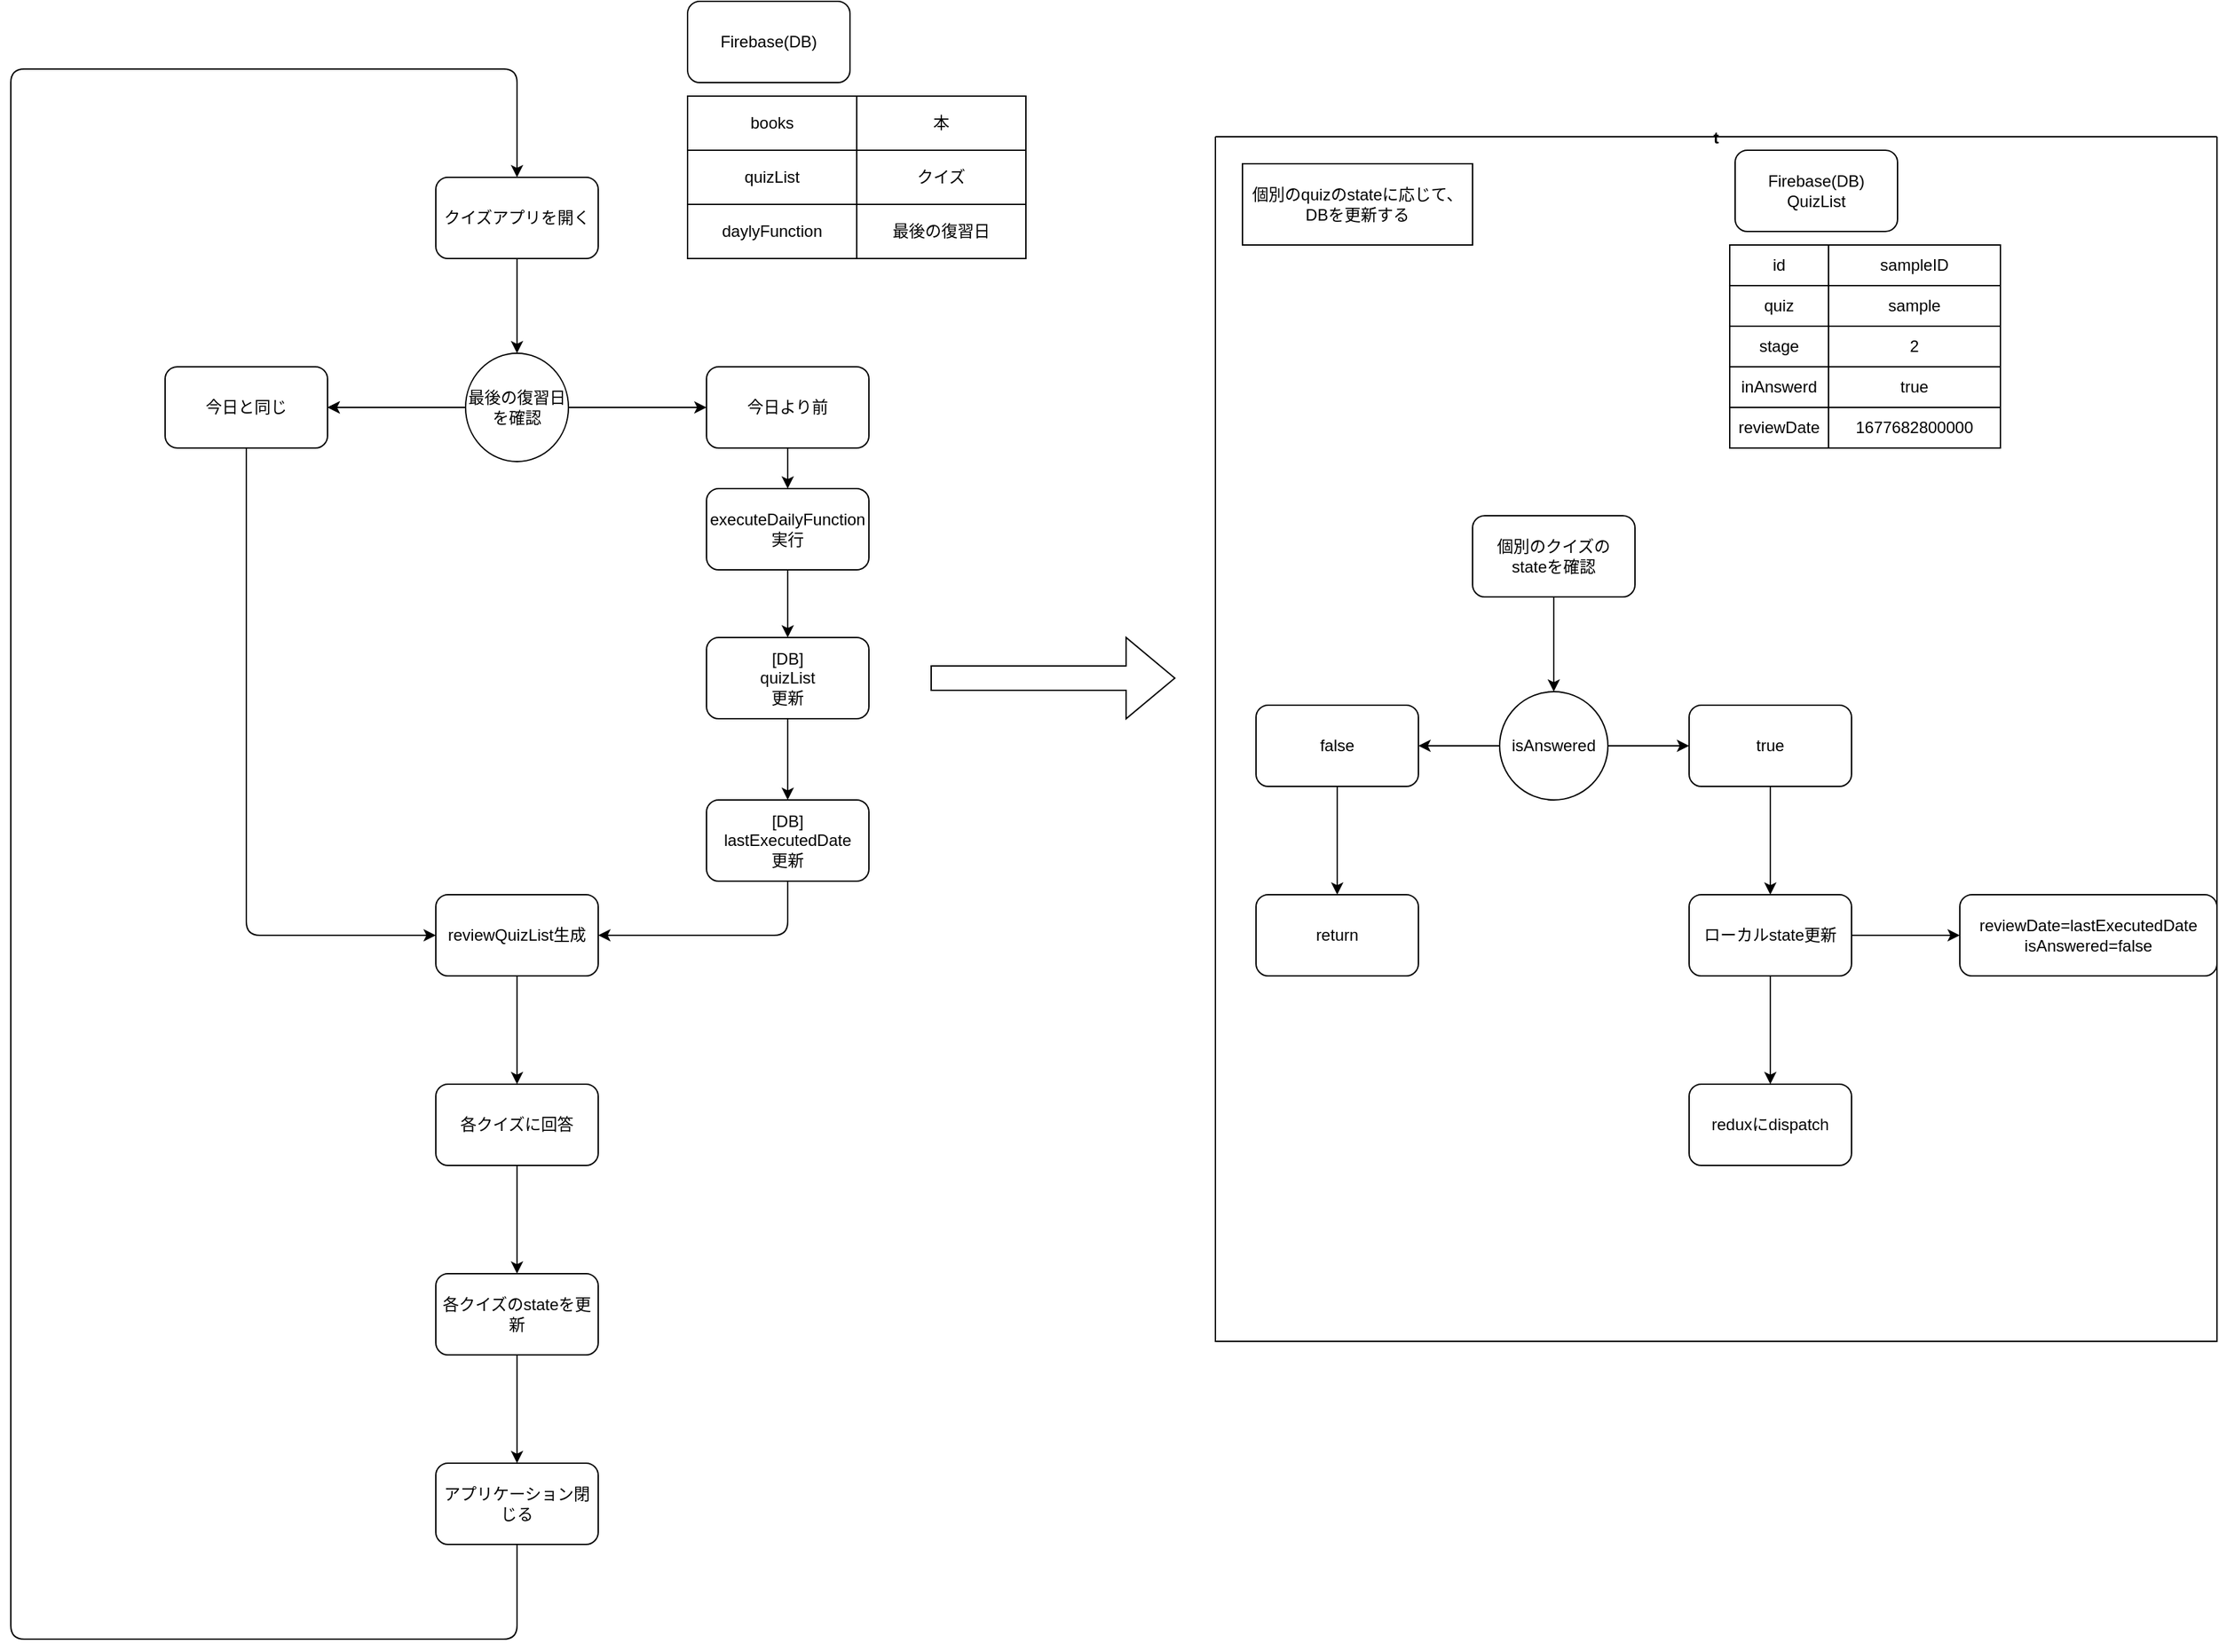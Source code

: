 <mxfile>
    <diagram id="jcHLiNtcQrnJZIC3Teq0" name="ページ1">
        <mxGraphModel dx="1824" dy="2127" grid="1" gridSize="10" guides="1" tooltips="1" connect="1" arrows="1" fold="1" page="1" pageScale="1" pageWidth="827" pageHeight="1169" math="0" shadow="0">
            <root>
                <mxCell id="0"/>
                <mxCell id="1" parent="0"/>
                <mxCell id="21" value="" style="edgeStyle=none;html=1;entryX=0.5;entryY=0;entryDx=0;entryDy=0;" edge="1" parent="1" source="5" target="32">
                    <mxGeometry relative="1" as="geometry">
                        <mxPoint x="420" y="180" as="targetPoint"/>
                    </mxGeometry>
                </mxCell>
                <mxCell id="5" value="クイズアプリを開く" style="rounded=1;whiteSpace=wrap;html=1;" vertex="1" parent="1">
                    <mxGeometry x="354" y="40" width="120" height="60" as="geometry"/>
                </mxCell>
                <mxCell id="23" value="" style="edgeStyle=none;html=1;" edge="1" parent="1" target="22">
                    <mxGeometry relative="1" as="geometry">
                        <mxPoint x="354" y="210" as="sourcePoint"/>
                    </mxGeometry>
                </mxCell>
                <mxCell id="25" value="" style="edgeStyle=none;html=1;exitX=1;exitY=0.5;exitDx=0;exitDy=0;" edge="1" parent="1" source="32" target="24">
                    <mxGeometry relative="1" as="geometry">
                        <mxPoint x="474" y="210" as="sourcePoint"/>
                    </mxGeometry>
                </mxCell>
                <mxCell id="31" value="" style="edgeStyle=none;html=1;exitX=0;exitY=0.5;exitDx=0;exitDy=0;" edge="1" parent="1" source="32" target="22">
                    <mxGeometry relative="1" as="geometry">
                        <mxPoint x="354" y="210" as="sourcePoint"/>
                    </mxGeometry>
                </mxCell>
                <mxCell id="27" value="" style="edgeStyle=none;html=1;" edge="1" parent="1" source="22" target="26">
                    <mxGeometry relative="1" as="geometry">
                        <Array as="points">
                            <mxPoint x="214" y="600"/>
                        </Array>
                    </mxGeometry>
                </mxCell>
                <mxCell id="22" value="今日と同じ" style="whiteSpace=wrap;html=1;rounded=1;" vertex="1" parent="1">
                    <mxGeometry x="154" y="180" width="120" height="60" as="geometry"/>
                </mxCell>
                <mxCell id="96" value="" style="edgeStyle=none;html=1;" edge="1" parent="1" source="24" target="95">
                    <mxGeometry relative="1" as="geometry"/>
                </mxCell>
                <mxCell id="24" value="今日より前" style="whiteSpace=wrap;html=1;rounded=1;" vertex="1" parent="1">
                    <mxGeometry x="554" y="180" width="120" height="60" as="geometry"/>
                </mxCell>
                <mxCell id="109" value="" style="edgeStyle=none;html=1;" edge="1" parent="1" source="26" target="108">
                    <mxGeometry relative="1" as="geometry"/>
                </mxCell>
                <mxCell id="26" value="reviewQuizList生成" style="whiteSpace=wrap;html=1;rounded=1;" vertex="1" parent="1">
                    <mxGeometry x="354" y="570" width="120" height="60" as="geometry"/>
                </mxCell>
                <mxCell id="85" value="" style="edgeStyle=none;html=1;" edge="1" parent="1" source="28" target="84">
                    <mxGeometry relative="1" as="geometry"/>
                </mxCell>
                <mxCell id="28" value="個別のクイズの&lt;br&gt;stateを確認" style="whiteSpace=wrap;html=1;rounded=1;" vertex="1" parent="1">
                    <mxGeometry x="1120" y="290" width="120" height="60" as="geometry"/>
                </mxCell>
                <mxCell id="32" value="最後の復習日を確認" style="ellipse;whiteSpace=wrap;html=1;glass=0;" vertex="1" parent="1">
                    <mxGeometry x="376" y="170" width="76" height="80" as="geometry"/>
                </mxCell>
                <mxCell id="87" value="" style="edgeStyle=none;html=1;" edge="1" parent="1" source="84" target="86">
                    <mxGeometry relative="1" as="geometry"/>
                </mxCell>
                <mxCell id="92" value="" style="edgeStyle=none;html=1;" edge="1" parent="1" source="84" target="91">
                    <mxGeometry relative="1" as="geometry"/>
                </mxCell>
                <mxCell id="84" value="isAnswered" style="ellipse;whiteSpace=wrap;html=1;rounded=1;" vertex="1" parent="1">
                    <mxGeometry x="1140" y="420" width="80" height="80" as="geometry"/>
                </mxCell>
                <mxCell id="94" value="" style="edgeStyle=none;html=1;" edge="1" parent="1" source="86" target="93">
                    <mxGeometry relative="1" as="geometry"/>
                </mxCell>
                <mxCell id="86" value="false" style="whiteSpace=wrap;html=1;rounded=1;" vertex="1" parent="1">
                    <mxGeometry x="960" y="430" width="120" height="60" as="geometry"/>
                </mxCell>
                <mxCell id="119" value="" style="edgeStyle=none;html=1;" edge="1" parent="1" source="91" target="118">
                    <mxGeometry relative="1" as="geometry"/>
                </mxCell>
                <mxCell id="91" value="true" style="whiteSpace=wrap;html=1;rounded=1;" vertex="1" parent="1">
                    <mxGeometry x="1280" y="430" width="120" height="60" as="geometry"/>
                </mxCell>
                <mxCell id="93" value="return" style="whiteSpace=wrap;html=1;rounded=1;" vertex="1" parent="1">
                    <mxGeometry x="960" y="570" width="120" height="60" as="geometry"/>
                </mxCell>
                <mxCell id="106" value="" style="edgeStyle=none;html=1;" edge="1" parent="1" source="95" target="105">
                    <mxGeometry relative="1" as="geometry"/>
                </mxCell>
                <mxCell id="95" value="executeDailyFunction&lt;br&gt;実行" style="whiteSpace=wrap;html=1;rounded=1;" vertex="1" parent="1">
                    <mxGeometry x="554" y="270" width="120" height="60" as="geometry"/>
                </mxCell>
                <mxCell id="99" value="t" style="swimlane;startSize=0;glass=0;" vertex="1" parent="1">
                    <mxGeometry x="930" y="10" width="740" height="890" as="geometry"/>
                </mxCell>
                <mxCell id="104" value="個別のquizのstateに応じて、DBを更新する" style="whiteSpace=wrap;html=1;glass=0;" vertex="1" parent="99">
                    <mxGeometry x="20" y="20" width="170" height="60" as="geometry"/>
                </mxCell>
                <mxCell id="67" value="" style="shape=table;startSize=0;container=1;collapsible=0;childLayout=tableLayout;glass=0;" vertex="1" parent="99">
                    <mxGeometry x="380" y="80" width="200" height="150" as="geometry"/>
                </mxCell>
                <mxCell id="68" value="" style="shape=tableRow;horizontal=0;startSize=0;swimlaneHead=0;swimlaneBody=0;top=0;left=0;bottom=0;right=0;collapsible=0;dropTarget=0;fillColor=none;points=[[0,0.5],[1,0.5]];portConstraint=eastwest;glass=0;" vertex="1" parent="67">
                    <mxGeometry width="200" height="30" as="geometry"/>
                </mxCell>
                <mxCell id="69" value="id" style="shape=partialRectangle;html=1;whiteSpace=wrap;connectable=0;overflow=hidden;fillColor=none;top=0;left=0;bottom=0;right=0;pointerEvents=1;glass=0;" vertex="1" parent="68">
                    <mxGeometry width="73" height="30" as="geometry">
                        <mxRectangle width="73" height="30" as="alternateBounds"/>
                    </mxGeometry>
                </mxCell>
                <mxCell id="70" value="sampleID" style="shape=partialRectangle;html=1;whiteSpace=wrap;connectable=0;overflow=hidden;fillColor=none;top=0;left=0;bottom=0;right=0;pointerEvents=1;glass=0;" vertex="1" parent="68">
                    <mxGeometry x="73" width="127" height="30" as="geometry">
                        <mxRectangle width="127" height="30" as="alternateBounds"/>
                    </mxGeometry>
                </mxCell>
                <mxCell id="71" value="" style="shape=tableRow;horizontal=0;startSize=0;swimlaneHead=0;swimlaneBody=0;top=0;left=0;bottom=0;right=0;collapsible=0;dropTarget=0;fillColor=none;points=[[0,0.5],[1,0.5]];portConstraint=eastwest;glass=0;" vertex="1" parent="67">
                    <mxGeometry y="30" width="200" height="30" as="geometry"/>
                </mxCell>
                <mxCell id="72" value="quiz" style="shape=partialRectangle;html=1;whiteSpace=wrap;connectable=0;overflow=hidden;fillColor=none;top=0;left=0;bottom=0;right=0;pointerEvents=1;glass=0;" vertex="1" parent="71">
                    <mxGeometry width="73" height="30" as="geometry">
                        <mxRectangle width="73" height="30" as="alternateBounds"/>
                    </mxGeometry>
                </mxCell>
                <mxCell id="73" value="sample" style="shape=partialRectangle;html=1;whiteSpace=wrap;connectable=0;overflow=hidden;fillColor=none;top=0;left=0;bottom=0;right=0;pointerEvents=1;glass=0;" vertex="1" parent="71">
                    <mxGeometry x="73" width="127" height="30" as="geometry">
                        <mxRectangle width="127" height="30" as="alternateBounds"/>
                    </mxGeometry>
                </mxCell>
                <mxCell id="74" value="" style="shape=tableRow;horizontal=0;startSize=0;swimlaneHead=0;swimlaneBody=0;top=0;left=0;bottom=0;right=0;collapsible=0;dropTarget=0;fillColor=none;points=[[0,0.5],[1,0.5]];portConstraint=eastwest;glass=0;" vertex="1" parent="67">
                    <mxGeometry y="60" width="200" height="30" as="geometry"/>
                </mxCell>
                <mxCell id="75" value="stage" style="shape=partialRectangle;html=1;whiteSpace=wrap;connectable=0;overflow=hidden;fillColor=none;top=0;left=0;bottom=0;right=0;pointerEvents=1;glass=0;" vertex="1" parent="74">
                    <mxGeometry width="73" height="30" as="geometry">
                        <mxRectangle width="73" height="30" as="alternateBounds"/>
                    </mxGeometry>
                </mxCell>
                <mxCell id="76" value="2" style="shape=partialRectangle;html=1;whiteSpace=wrap;connectable=0;overflow=hidden;fillColor=none;top=0;left=0;bottom=0;right=0;pointerEvents=1;glass=0;" vertex="1" parent="74">
                    <mxGeometry x="73" width="127" height="30" as="geometry">
                        <mxRectangle width="127" height="30" as="alternateBounds"/>
                    </mxGeometry>
                </mxCell>
                <mxCell id="77" value="" style="shape=tableRow;horizontal=0;startSize=0;swimlaneHead=0;swimlaneBody=0;top=0;left=0;bottom=0;right=0;collapsible=0;dropTarget=0;fillColor=none;points=[[0,0.5],[1,0.5]];portConstraint=eastwest;glass=0;" vertex="1" parent="67">
                    <mxGeometry y="90" width="200" height="30" as="geometry"/>
                </mxCell>
                <mxCell id="78" value="inAnswerd" style="shape=partialRectangle;html=1;whiteSpace=wrap;connectable=0;overflow=hidden;fillColor=none;top=0;left=0;bottom=0;right=0;pointerEvents=1;glass=0;" vertex="1" parent="77">
                    <mxGeometry width="73" height="30" as="geometry">
                        <mxRectangle width="73" height="30" as="alternateBounds"/>
                    </mxGeometry>
                </mxCell>
                <mxCell id="79" value="true" style="shape=partialRectangle;html=1;whiteSpace=wrap;connectable=0;overflow=hidden;fillColor=none;top=0;left=0;bottom=0;right=0;pointerEvents=1;glass=0;" vertex="1" parent="77">
                    <mxGeometry x="73" width="127" height="30" as="geometry">
                        <mxRectangle width="127" height="30" as="alternateBounds"/>
                    </mxGeometry>
                </mxCell>
                <mxCell id="80" value="" style="shape=tableRow;horizontal=0;startSize=0;swimlaneHead=0;swimlaneBody=0;top=0;left=0;bottom=0;right=0;collapsible=0;dropTarget=0;fillColor=none;points=[[0,0.5],[1,0.5]];portConstraint=eastwest;glass=0;" vertex="1" parent="67">
                    <mxGeometry y="120" width="200" height="30" as="geometry"/>
                </mxCell>
                <mxCell id="81" value="reviewDate" style="shape=partialRectangle;html=1;whiteSpace=wrap;connectable=0;overflow=hidden;fillColor=none;top=0;left=0;bottom=0;right=0;pointerEvents=1;glass=0;" vertex="1" parent="80">
                    <mxGeometry width="73" height="30" as="geometry">
                        <mxRectangle width="73" height="30" as="alternateBounds"/>
                    </mxGeometry>
                </mxCell>
                <mxCell id="82" value="1677682800000" style="shape=partialRectangle;html=1;whiteSpace=wrap;connectable=0;overflow=hidden;fillColor=none;top=0;left=0;bottom=0;right=0;pointerEvents=1;glass=0;" vertex="1" parent="80">
                    <mxGeometry x="73" width="127" height="30" as="geometry">
                        <mxRectangle width="127" height="30" as="alternateBounds"/>
                    </mxGeometry>
                </mxCell>
                <mxCell id="4" value="Firebase(DB)&lt;br&gt;QuizList" style="rounded=1;whiteSpace=wrap;html=1;" vertex="1" parent="99">
                    <mxGeometry x="384" y="10" width="120" height="60" as="geometry"/>
                </mxCell>
                <mxCell id="150" value="" style="edgeStyle=none;html=1;" edge="1" parent="99" source="118" target="149">
                    <mxGeometry relative="1" as="geometry"/>
                </mxCell>
                <mxCell id="154" value="" style="edgeStyle=none;html=1;" edge="1" parent="99" source="118" target="153">
                    <mxGeometry relative="1" as="geometry"/>
                </mxCell>
                <mxCell id="118" value="ローカルstate更新" style="whiteSpace=wrap;html=1;rounded=1;" vertex="1" parent="99">
                    <mxGeometry x="350" y="560" width="120" height="60" as="geometry"/>
                </mxCell>
                <mxCell id="149" value="reviewDate=lastExecutedDate&lt;br&gt;isAnswered=false" style="whiteSpace=wrap;html=1;rounded=1;" vertex="1" parent="99">
                    <mxGeometry x="550" y="560" width="190" height="60" as="geometry"/>
                </mxCell>
                <mxCell id="153" value="reduxにdispatch" style="whiteSpace=wrap;html=1;rounded=1;" vertex="1" parent="99">
                    <mxGeometry x="350" y="700" width="120" height="60" as="geometry"/>
                </mxCell>
                <mxCell id="146" value="" style="edgeStyle=none;html=1;" edge="1" parent="1" source="105" target="145">
                    <mxGeometry relative="1" as="geometry"/>
                </mxCell>
                <mxCell id="105" value="[DB]&lt;br&gt;quizList&lt;br&gt;更新" style="whiteSpace=wrap;html=1;rounded=1;" vertex="1" parent="1">
                    <mxGeometry x="554" y="380" width="120" height="60" as="geometry"/>
                </mxCell>
                <mxCell id="107" value="" style="endArrow=classic;html=1;entryX=1;entryY=0.5;entryDx=0;entryDy=0;exitX=0.5;exitY=1;exitDx=0;exitDy=0;" edge="1" parent="1" source="145" target="26">
                    <mxGeometry width="50" height="50" relative="1" as="geometry">
                        <mxPoint x="610" y="470" as="sourcePoint"/>
                        <mxPoint x="660" y="420" as="targetPoint"/>
                        <Array as="points">
                            <mxPoint x="614" y="600"/>
                        </Array>
                    </mxGeometry>
                </mxCell>
                <mxCell id="111" value="" style="edgeStyle=none;html=1;" edge="1" parent="1" source="108" target="110">
                    <mxGeometry relative="1" as="geometry"/>
                </mxCell>
                <mxCell id="108" value="各クイズに回答" style="whiteSpace=wrap;html=1;rounded=1;" vertex="1" parent="1">
                    <mxGeometry x="354" y="710" width="120" height="60" as="geometry"/>
                </mxCell>
                <mxCell id="114" value="" style="edgeStyle=none;html=1;" edge="1" parent="1" source="110" target="113">
                    <mxGeometry relative="1" as="geometry"/>
                </mxCell>
                <mxCell id="110" value="各クイズのstateを更新" style="whiteSpace=wrap;html=1;rounded=1;" vertex="1" parent="1">
                    <mxGeometry x="354" y="850" width="120" height="60" as="geometry"/>
                </mxCell>
                <mxCell id="113" value="アプリケーション閉じる" style="whiteSpace=wrap;html=1;rounded=1;" vertex="1" parent="1">
                    <mxGeometry x="354" y="990" width="120" height="60" as="geometry"/>
                </mxCell>
                <mxCell id="115" value="" style="endArrow=classic;html=1;entryX=0.5;entryY=0;entryDx=0;entryDy=0;" edge="1" parent="1" target="5">
                    <mxGeometry width="50" height="50" relative="1" as="geometry">
                        <mxPoint x="414" y="1050" as="sourcePoint"/>
                        <mxPoint x="464" y="1000" as="targetPoint"/>
                        <Array as="points">
                            <mxPoint x="414" y="1120"/>
                            <mxPoint x="40" y="1120"/>
                            <mxPoint x="40" y="-40"/>
                            <mxPoint x="414" y="-40"/>
                        </Array>
                    </mxGeometry>
                </mxCell>
                <mxCell id="117" value="" style="shape=singleArrow;whiteSpace=wrap;html=1;glass=0;" vertex="1" parent="1">
                    <mxGeometry x="720" y="380" width="180" height="60" as="geometry"/>
                </mxCell>
                <mxCell id="120" value="Firebase(DB)" style="rounded=1;whiteSpace=wrap;html=1;" vertex="1" parent="1">
                    <mxGeometry x="540" y="-90" width="120" height="60" as="geometry"/>
                </mxCell>
                <mxCell id="134" value="" style="shape=table;startSize=0;container=1;collapsible=0;childLayout=tableLayout;glass=0;" vertex="1" parent="1">
                    <mxGeometry x="540" y="-20" width="250" height="120" as="geometry"/>
                </mxCell>
                <mxCell id="135" value="" style="shape=tableRow;horizontal=0;startSize=0;swimlaneHead=0;swimlaneBody=0;top=0;left=0;bottom=0;right=0;collapsible=0;dropTarget=0;fillColor=none;points=[[0,0.5],[1,0.5]];portConstraint=eastwest;glass=0;" vertex="1" parent="134">
                    <mxGeometry width="250" height="40" as="geometry"/>
                </mxCell>
                <mxCell id="136" value="books" style="shape=partialRectangle;html=1;whiteSpace=wrap;connectable=0;overflow=hidden;fillColor=none;top=0;left=0;bottom=0;right=0;pointerEvents=1;glass=0;" vertex="1" parent="135">
                    <mxGeometry width="125" height="40" as="geometry">
                        <mxRectangle width="125" height="40" as="alternateBounds"/>
                    </mxGeometry>
                </mxCell>
                <mxCell id="137" value="本" style="shape=partialRectangle;html=1;whiteSpace=wrap;connectable=0;overflow=hidden;fillColor=none;top=0;left=0;bottom=0;right=0;pointerEvents=1;glass=0;" vertex="1" parent="135">
                    <mxGeometry x="125" width="125" height="40" as="geometry">
                        <mxRectangle width="125" height="40" as="alternateBounds"/>
                    </mxGeometry>
                </mxCell>
                <mxCell id="138" value="" style="shape=tableRow;horizontal=0;startSize=0;swimlaneHead=0;swimlaneBody=0;top=0;left=0;bottom=0;right=0;collapsible=0;dropTarget=0;fillColor=none;points=[[0,0.5],[1,0.5]];portConstraint=eastwest;glass=0;" vertex="1" parent="134">
                    <mxGeometry y="40" width="250" height="40" as="geometry"/>
                </mxCell>
                <mxCell id="139" value="quizList" style="shape=partialRectangle;html=1;whiteSpace=wrap;connectable=0;overflow=hidden;fillColor=none;top=0;left=0;bottom=0;right=0;pointerEvents=1;glass=0;" vertex="1" parent="138">
                    <mxGeometry width="125" height="40" as="geometry">
                        <mxRectangle width="125" height="40" as="alternateBounds"/>
                    </mxGeometry>
                </mxCell>
                <mxCell id="140" value="クイズ" style="shape=partialRectangle;html=1;whiteSpace=wrap;connectable=0;overflow=hidden;fillColor=none;top=0;left=0;bottom=0;right=0;pointerEvents=1;glass=0;" vertex="1" parent="138">
                    <mxGeometry x="125" width="125" height="40" as="geometry">
                        <mxRectangle width="125" height="40" as="alternateBounds"/>
                    </mxGeometry>
                </mxCell>
                <mxCell id="141" value="" style="shape=tableRow;horizontal=0;startSize=0;swimlaneHead=0;swimlaneBody=0;top=0;left=0;bottom=0;right=0;collapsible=0;dropTarget=0;fillColor=none;points=[[0,0.5],[1,0.5]];portConstraint=eastwest;glass=0;" vertex="1" parent="134">
                    <mxGeometry y="80" width="250" height="40" as="geometry"/>
                </mxCell>
                <mxCell id="142" value="daylyFunction" style="shape=partialRectangle;html=1;whiteSpace=wrap;connectable=0;overflow=hidden;fillColor=none;top=0;left=0;bottom=0;right=0;pointerEvents=1;glass=0;" vertex="1" parent="141">
                    <mxGeometry width="125" height="40" as="geometry">
                        <mxRectangle width="125" height="40" as="alternateBounds"/>
                    </mxGeometry>
                </mxCell>
                <mxCell id="143" value="最後の復習日" style="shape=partialRectangle;html=1;whiteSpace=wrap;connectable=0;overflow=hidden;fillColor=none;top=0;left=0;bottom=0;right=0;pointerEvents=1;glass=0;" vertex="1" parent="141">
                    <mxGeometry x="125" width="125" height="40" as="geometry">
                        <mxRectangle width="125" height="40" as="alternateBounds"/>
                    </mxGeometry>
                </mxCell>
                <mxCell id="145" value="[DB]&lt;br&gt;lastExecutedDate&lt;br&gt;更新" style="whiteSpace=wrap;html=1;rounded=1;glass=0;" vertex="1" parent="1">
                    <mxGeometry x="554" y="500" width="120" height="60" as="geometry"/>
                </mxCell>
            </root>
        </mxGraphModel>
    </diagram>
</mxfile>